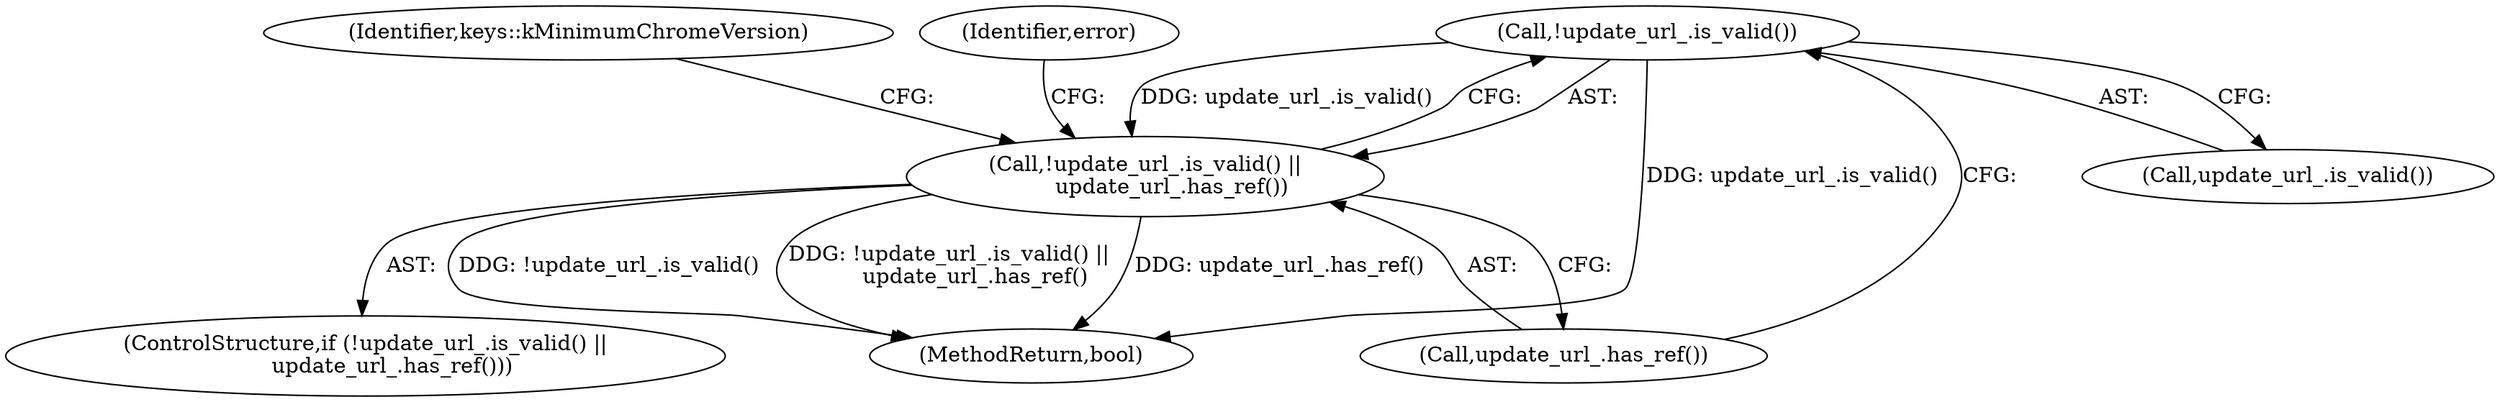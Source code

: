digraph "0_Chrome_697cd7e2ce2535696f1b9e5cfb474cc36a734747@API" {
"1000322" [label="(Call,!update_url_.is_valid())"];
"1000321" [label="(Call,!update_url_.is_valid() ||\n        update_url_.has_ref())"];
"1000322" [label="(Call,!update_url_.is_valid())"];
"1000320" [label="(ControlStructure,if (!update_url_.is_valid() ||\n        update_url_.has_ref()))"];
"1000321" [label="(Call,!update_url_.is_valid() ||\n        update_url_.has_ref())"];
"1000324" [label="(Call,update_url_.has_ref())"];
"1002005" [label="(MethodReturn,bool)"];
"1000336" [label="(Identifier,keys::kMinimumChromeVersion)"];
"1000323" [label="(Call,update_url_.is_valid())"];
"1000328" [label="(Identifier,error)"];
"1000322" -> "1000321"  [label="AST: "];
"1000322" -> "1000323"  [label="CFG: "];
"1000323" -> "1000322"  [label="AST: "];
"1000324" -> "1000322"  [label="CFG: "];
"1000321" -> "1000322"  [label="CFG: "];
"1000322" -> "1002005"  [label="DDG: update_url_.is_valid()"];
"1000322" -> "1000321"  [label="DDG: update_url_.is_valid()"];
"1000321" -> "1000320"  [label="AST: "];
"1000321" -> "1000324"  [label="CFG: "];
"1000324" -> "1000321"  [label="AST: "];
"1000328" -> "1000321"  [label="CFG: "];
"1000336" -> "1000321"  [label="CFG: "];
"1000321" -> "1002005"  [label="DDG: update_url_.has_ref()"];
"1000321" -> "1002005"  [label="DDG: !update_url_.is_valid()"];
"1000321" -> "1002005"  [label="DDG: !update_url_.is_valid() ||\n        update_url_.has_ref()"];
}

